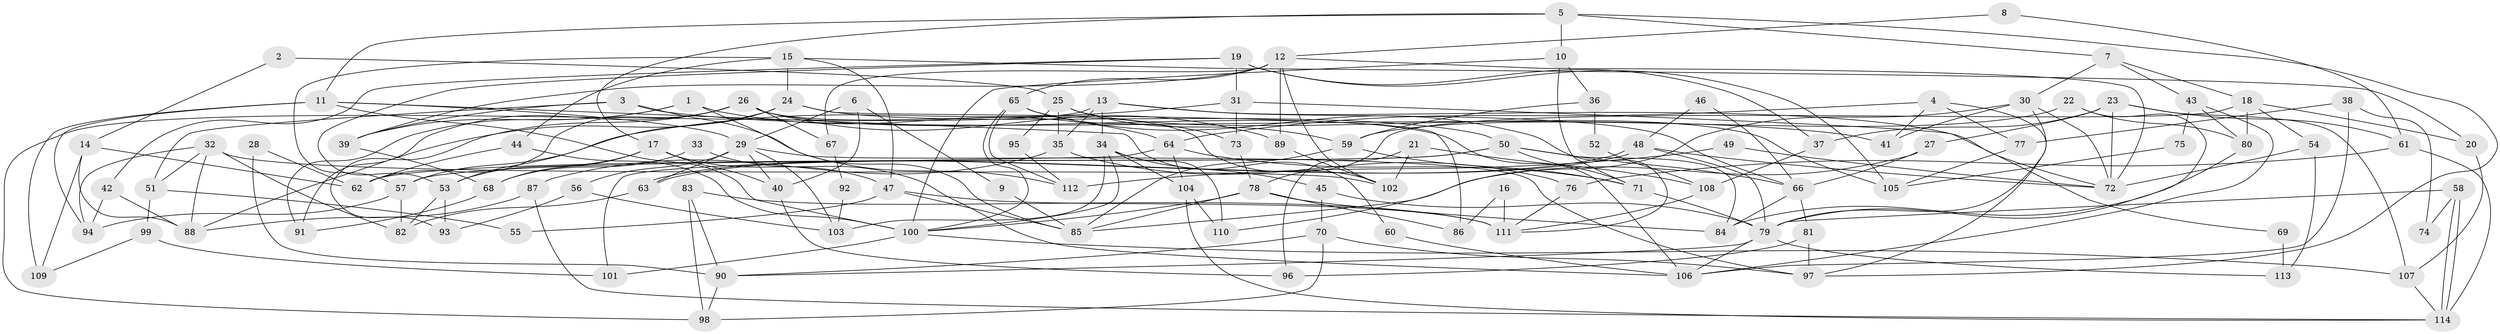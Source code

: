 // Generated by graph-tools (version 1.1) at 2025/11/02/27/25 16:11:21]
// undirected, 114 vertices, 228 edges
graph export_dot {
graph [start="1"]
  node [color=gray90,style=filled];
  1;
  2;
  3;
  4;
  5;
  6;
  7;
  8;
  9;
  10;
  11;
  12;
  13;
  14;
  15;
  16;
  17;
  18;
  19;
  20;
  21;
  22;
  23;
  24;
  25;
  26;
  27;
  28;
  29;
  30;
  31;
  32;
  33;
  34;
  35;
  36;
  37;
  38;
  39;
  40;
  41;
  42;
  43;
  44;
  45;
  46;
  47;
  48;
  49;
  50;
  51;
  52;
  53;
  54;
  55;
  56;
  57;
  58;
  59;
  60;
  61;
  62;
  63;
  64;
  65;
  66;
  67;
  68;
  69;
  70;
  71;
  72;
  73;
  74;
  75;
  76;
  77;
  78;
  79;
  80;
  81;
  82;
  83;
  84;
  85;
  86;
  87;
  88;
  89;
  90;
  91;
  92;
  93;
  94;
  95;
  96;
  97;
  98;
  99;
  100;
  101;
  102;
  103;
  104;
  105;
  106;
  107;
  108;
  109;
  110;
  111;
  112;
  113;
  114;
  1 -- 64;
  1 -- 85;
  1 -- 39;
  1 -- 91;
  2 -- 25;
  2 -- 14;
  3 -- 41;
  3 -- 39;
  3 -- 51;
  3 -- 112;
  4 -- 97;
  4 -- 64;
  4 -- 41;
  4 -- 77;
  5 -- 11;
  5 -- 17;
  5 -- 7;
  5 -- 10;
  5 -- 97;
  6 -- 29;
  6 -- 40;
  6 -- 9;
  7 -- 18;
  7 -- 30;
  7 -- 43;
  8 -- 61;
  8 -- 12;
  9 -- 85;
  10 -- 71;
  10 -- 36;
  10 -- 100;
  11 -- 100;
  11 -- 94;
  11 -- 29;
  11 -- 60;
  11 -- 109;
  12 -- 65;
  12 -- 72;
  12 -- 39;
  12 -- 67;
  12 -- 89;
  12 -- 102;
  13 -- 34;
  13 -- 66;
  13 -- 35;
  13 -- 72;
  13 -- 98;
  14 -- 88;
  14 -- 62;
  14 -- 109;
  15 -- 20;
  15 -- 24;
  15 -- 44;
  15 -- 47;
  15 -- 57;
  16 -- 111;
  16 -- 86;
  17 -- 47;
  17 -- 68;
  17 -- 40;
  17 -- 53;
  18 -- 80;
  18 -- 78;
  18 -- 20;
  18 -- 54;
  19 -- 53;
  19 -- 42;
  19 -- 31;
  19 -- 37;
  19 -- 105;
  20 -- 107;
  21 -- 96;
  21 -- 102;
  21 -- 108;
  22 -- 79;
  22 -- 59;
  22 -- 80;
  23 -- 72;
  23 -- 107;
  23 -- 27;
  23 -- 37;
  23 -- 61;
  24 -- 50;
  24 -- 88;
  24 -- 53;
  24 -- 86;
  25 -- 59;
  25 -- 35;
  25 -- 95;
  25 -- 105;
  26 -- 62;
  26 -- 89;
  26 -- 67;
  26 -- 91;
  26 -- 93;
  26 -- 102;
  26 -- 106;
  27 -- 66;
  27 -- 85;
  28 -- 62;
  28 -- 90;
  29 -- 63;
  29 -- 40;
  29 -- 56;
  29 -- 97;
  29 -- 103;
  30 -- 72;
  30 -- 41;
  30 -- 79;
  30 -- 110;
  31 -- 57;
  31 -- 69;
  31 -- 73;
  32 -- 82;
  32 -- 102;
  32 -- 51;
  32 -- 88;
  32 -- 94;
  33 -- 106;
  33 -- 68;
  34 -- 103;
  34 -- 100;
  34 -- 45;
  34 -- 104;
  34 -- 110;
  35 -- 76;
  35 -- 87;
  36 -- 59;
  36 -- 52;
  37 -- 108;
  38 -- 106;
  38 -- 77;
  38 -- 74;
  39 -- 68;
  40 -- 96;
  42 -- 88;
  42 -- 94;
  43 -- 106;
  43 -- 75;
  43 -- 80;
  44 -- 100;
  44 -- 62;
  45 -- 70;
  45 -- 79;
  46 -- 48;
  46 -- 66;
  47 -- 111;
  47 -- 55;
  47 -- 85;
  48 -- 79;
  48 -- 63;
  48 -- 63;
  48 -- 72;
  49 -- 72;
  49 -- 112;
  50 -- 84;
  50 -- 71;
  50 -- 57;
  50 -- 62;
  50 -- 66;
  51 -- 55;
  51 -- 99;
  52 -- 108;
  53 -- 82;
  53 -- 93;
  54 -- 72;
  54 -- 113;
  56 -- 93;
  56 -- 103;
  57 -- 82;
  57 -- 94;
  58 -- 114;
  58 -- 114;
  58 -- 79;
  58 -- 74;
  59 -- 85;
  59 -- 71;
  60 -- 106;
  61 -- 114;
  61 -- 76;
  63 -- 82;
  64 -- 101;
  64 -- 104;
  64 -- 71;
  65 -- 73;
  65 -- 111;
  65 -- 100;
  65 -- 112;
  66 -- 84;
  66 -- 81;
  67 -- 92;
  68 -- 91;
  69 -- 113;
  70 -- 97;
  70 -- 90;
  70 -- 98;
  71 -- 79;
  73 -- 78;
  75 -- 105;
  76 -- 111;
  77 -- 105;
  78 -- 100;
  78 -- 85;
  78 -- 84;
  78 -- 86;
  79 -- 90;
  79 -- 106;
  79 -- 113;
  80 -- 84;
  81 -- 97;
  81 -- 96;
  83 -- 90;
  83 -- 98;
  83 -- 111;
  87 -- 114;
  87 -- 88;
  89 -- 102;
  90 -- 98;
  92 -- 103;
  95 -- 112;
  99 -- 109;
  99 -- 101;
  100 -- 101;
  100 -- 107;
  104 -- 110;
  104 -- 114;
  107 -- 114;
  108 -- 111;
}
